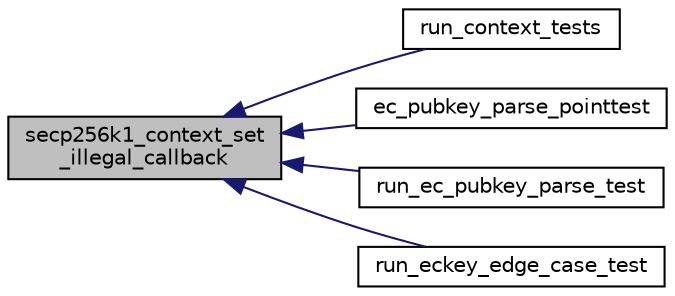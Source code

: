 digraph "secp256k1_context_set_illegal_callback"
{
  edge [fontname="Helvetica",fontsize="10",labelfontname="Helvetica",labelfontsize="10"];
  node [fontname="Helvetica",fontsize="10",shape=record];
  rankdir="LR";
  Node24 [label="secp256k1_context_set\l_illegal_callback",height=0.2,width=0.4,color="black", fillcolor="grey75", style="filled", fontcolor="black"];
  Node24 -> Node25 [dir="back",color="midnightblue",fontsize="10",style="solid",fontname="Helvetica"];
  Node25 [label="run_context_tests",height=0.2,width=0.4,color="black", fillcolor="white", style="filled",URL="$tests_8c.html#a2f9713526b1e988694c6e2026a6fce69"];
  Node24 -> Node26 [dir="back",color="midnightblue",fontsize="10",style="solid",fontname="Helvetica"];
  Node26 [label="ec_pubkey_parse_pointtest",height=0.2,width=0.4,color="black", fillcolor="white", style="filled",URL="$tests_8c.html#ab33610b81949f135f12a8f2aab3dc192"];
  Node24 -> Node27 [dir="back",color="midnightblue",fontsize="10",style="solid",fontname="Helvetica"];
  Node27 [label="run_ec_pubkey_parse_test",height=0.2,width=0.4,color="black", fillcolor="white", style="filled",URL="$tests_8c.html#a24bd2af11fcef9c3f2abb62862d6fe97"];
  Node24 -> Node28 [dir="back",color="midnightblue",fontsize="10",style="solid",fontname="Helvetica"];
  Node28 [label="run_eckey_edge_case_test",height=0.2,width=0.4,color="black", fillcolor="white", style="filled",URL="$tests_8c.html#a32498e86a99a258f68cd4b1176f47966"];
}
